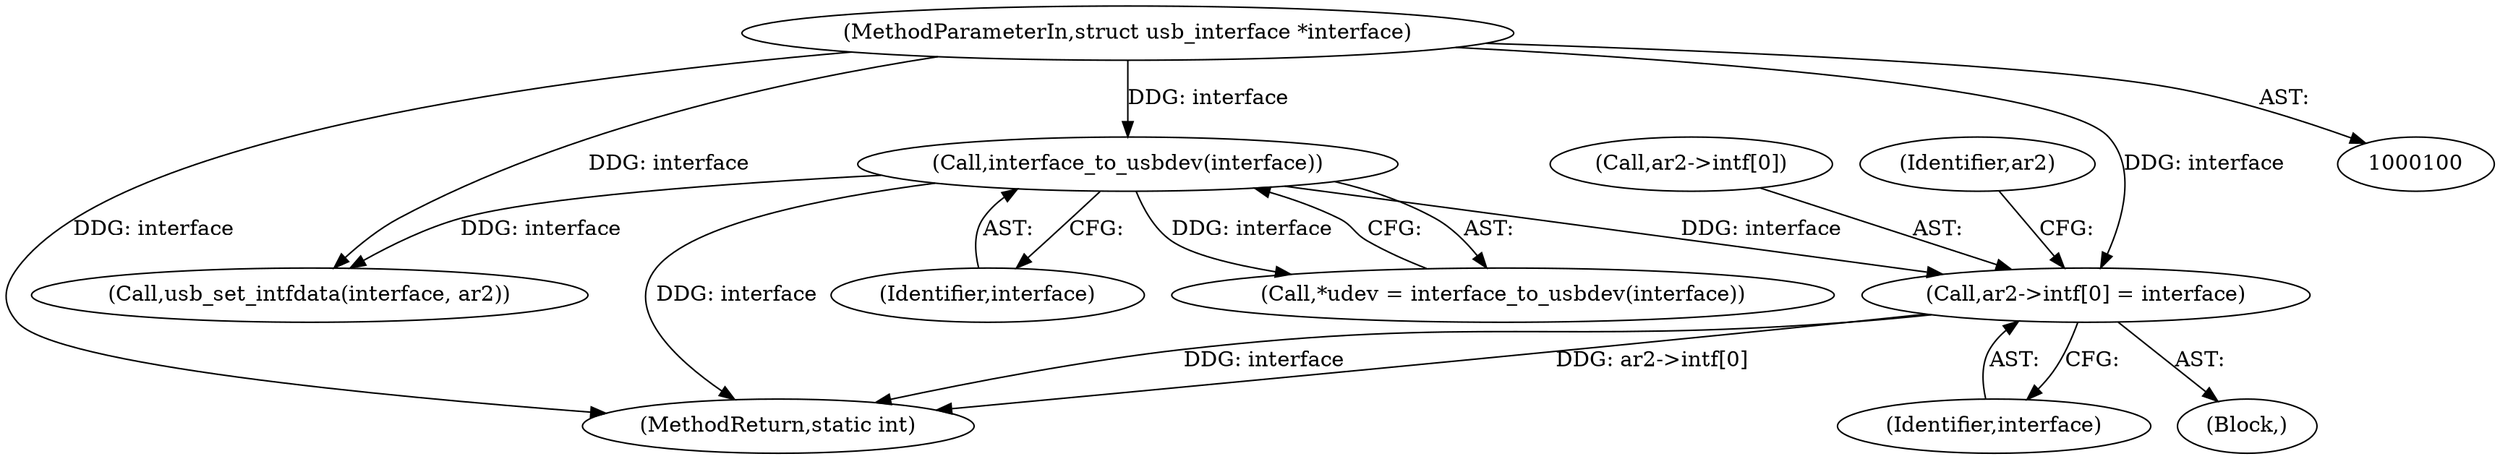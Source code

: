 digraph "0_linux_950336ba3e4a1ffd2ca60d29f6ef386dd2c7351d@array" {
"1000143" [label="(Call,ar2->intf[0] = interface)"];
"1000107" [label="(Call,interface_to_usbdev(interface))"];
"1000101" [label="(MethodParameterIn,struct usb_interface *interface)"];
"1000144" [label="(Call,ar2->intf[0])"];
"1000101" [label="(MethodParameterIn,struct usb_interface *interface)"];
"1000105" [label="(Call,*udev = interface_to_usbdev(interface))"];
"1000285" [label="(Call,usb_set_intfdata(interface, ar2))"];
"1000321" [label="(MethodReturn,static int)"];
"1000107" [label="(Call,interface_to_usbdev(interface))"];
"1000108" [label="(Identifier,interface)"];
"1000149" [label="(Identifier,interface)"];
"1000153" [label="(Identifier,ar2)"];
"1000143" [label="(Call,ar2->intf[0] = interface)"];
"1000103" [label="(Block,)"];
"1000143" -> "1000103"  [label="AST: "];
"1000143" -> "1000149"  [label="CFG: "];
"1000144" -> "1000143"  [label="AST: "];
"1000149" -> "1000143"  [label="AST: "];
"1000153" -> "1000143"  [label="CFG: "];
"1000143" -> "1000321"  [label="DDG: ar2->intf[0]"];
"1000143" -> "1000321"  [label="DDG: interface"];
"1000107" -> "1000143"  [label="DDG: interface"];
"1000101" -> "1000143"  [label="DDG: interface"];
"1000107" -> "1000105"  [label="AST: "];
"1000107" -> "1000108"  [label="CFG: "];
"1000108" -> "1000107"  [label="AST: "];
"1000105" -> "1000107"  [label="CFG: "];
"1000107" -> "1000321"  [label="DDG: interface"];
"1000107" -> "1000105"  [label="DDG: interface"];
"1000101" -> "1000107"  [label="DDG: interface"];
"1000107" -> "1000285"  [label="DDG: interface"];
"1000101" -> "1000100"  [label="AST: "];
"1000101" -> "1000321"  [label="DDG: interface"];
"1000101" -> "1000285"  [label="DDG: interface"];
}
